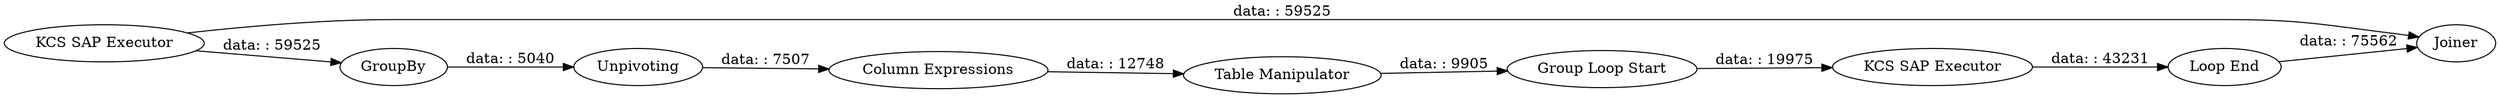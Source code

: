 digraph {
	"-3143775592922127679_5" [label="Table Manipulator"]
	"-3143775592922127679_10" [label="Loop End"]
	"-3143775592922127679_8" [label=Joiner]
	"-3143775592922127679_14" [label="KCS SAP Executor"]
	"-3143775592922127679_11" [label=GroupBy]
	"-3143775592922127679_13" [label="Column Expressions"]
	"-3143775592922127679_9" [label="Group Loop Start"]
	"-3143775592922127679_1" [label="KCS SAP Executor"]
	"-3143775592922127679_12" [label=Unpivoting]
	"-3143775592922127679_12" -> "-3143775592922127679_13" [label="data: : 7507"]
	"-3143775592922127679_10" -> "-3143775592922127679_8" [label="data: : 75562"]
	"-3143775592922127679_9" -> "-3143775592922127679_14" [label="data: : 19975"]
	"-3143775592922127679_1" -> "-3143775592922127679_11" [label="data: : 59525"]
	"-3143775592922127679_5" -> "-3143775592922127679_9" [label="data: : 9905"]
	"-3143775592922127679_13" -> "-3143775592922127679_5" [label="data: : 12748"]
	"-3143775592922127679_1" -> "-3143775592922127679_8" [label="data: : 59525"]
	"-3143775592922127679_14" -> "-3143775592922127679_10" [label="data: : 43231"]
	"-3143775592922127679_11" -> "-3143775592922127679_12" [label="data: : 5040"]
	rankdir=LR
}
